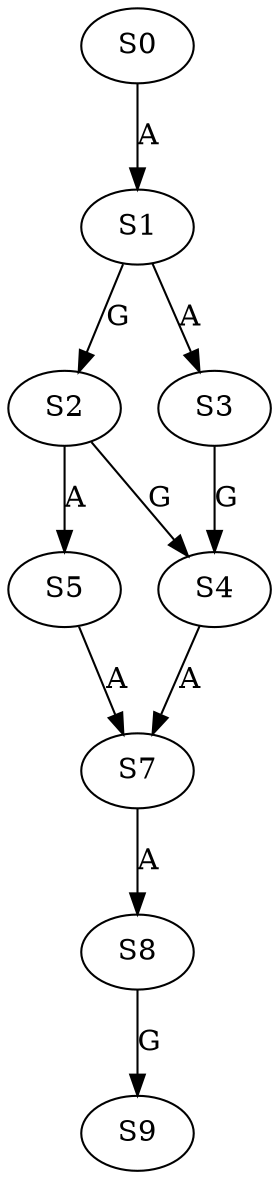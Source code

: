 strict digraph  {
	S0 -> S1 [ label = A ];
	S1 -> S2 [ label = G ];
	S1 -> S3 [ label = A ];
	S2 -> S4 [ label = G ];
	S2 -> S5 [ label = A ];
	S3 -> S4 [ label = G ];
	S4 -> S7 [ label = A ];
	S5 -> S7 [ label = A ];
	S7 -> S8 [ label = A ];
	S8 -> S9 [ label = G ];
}
